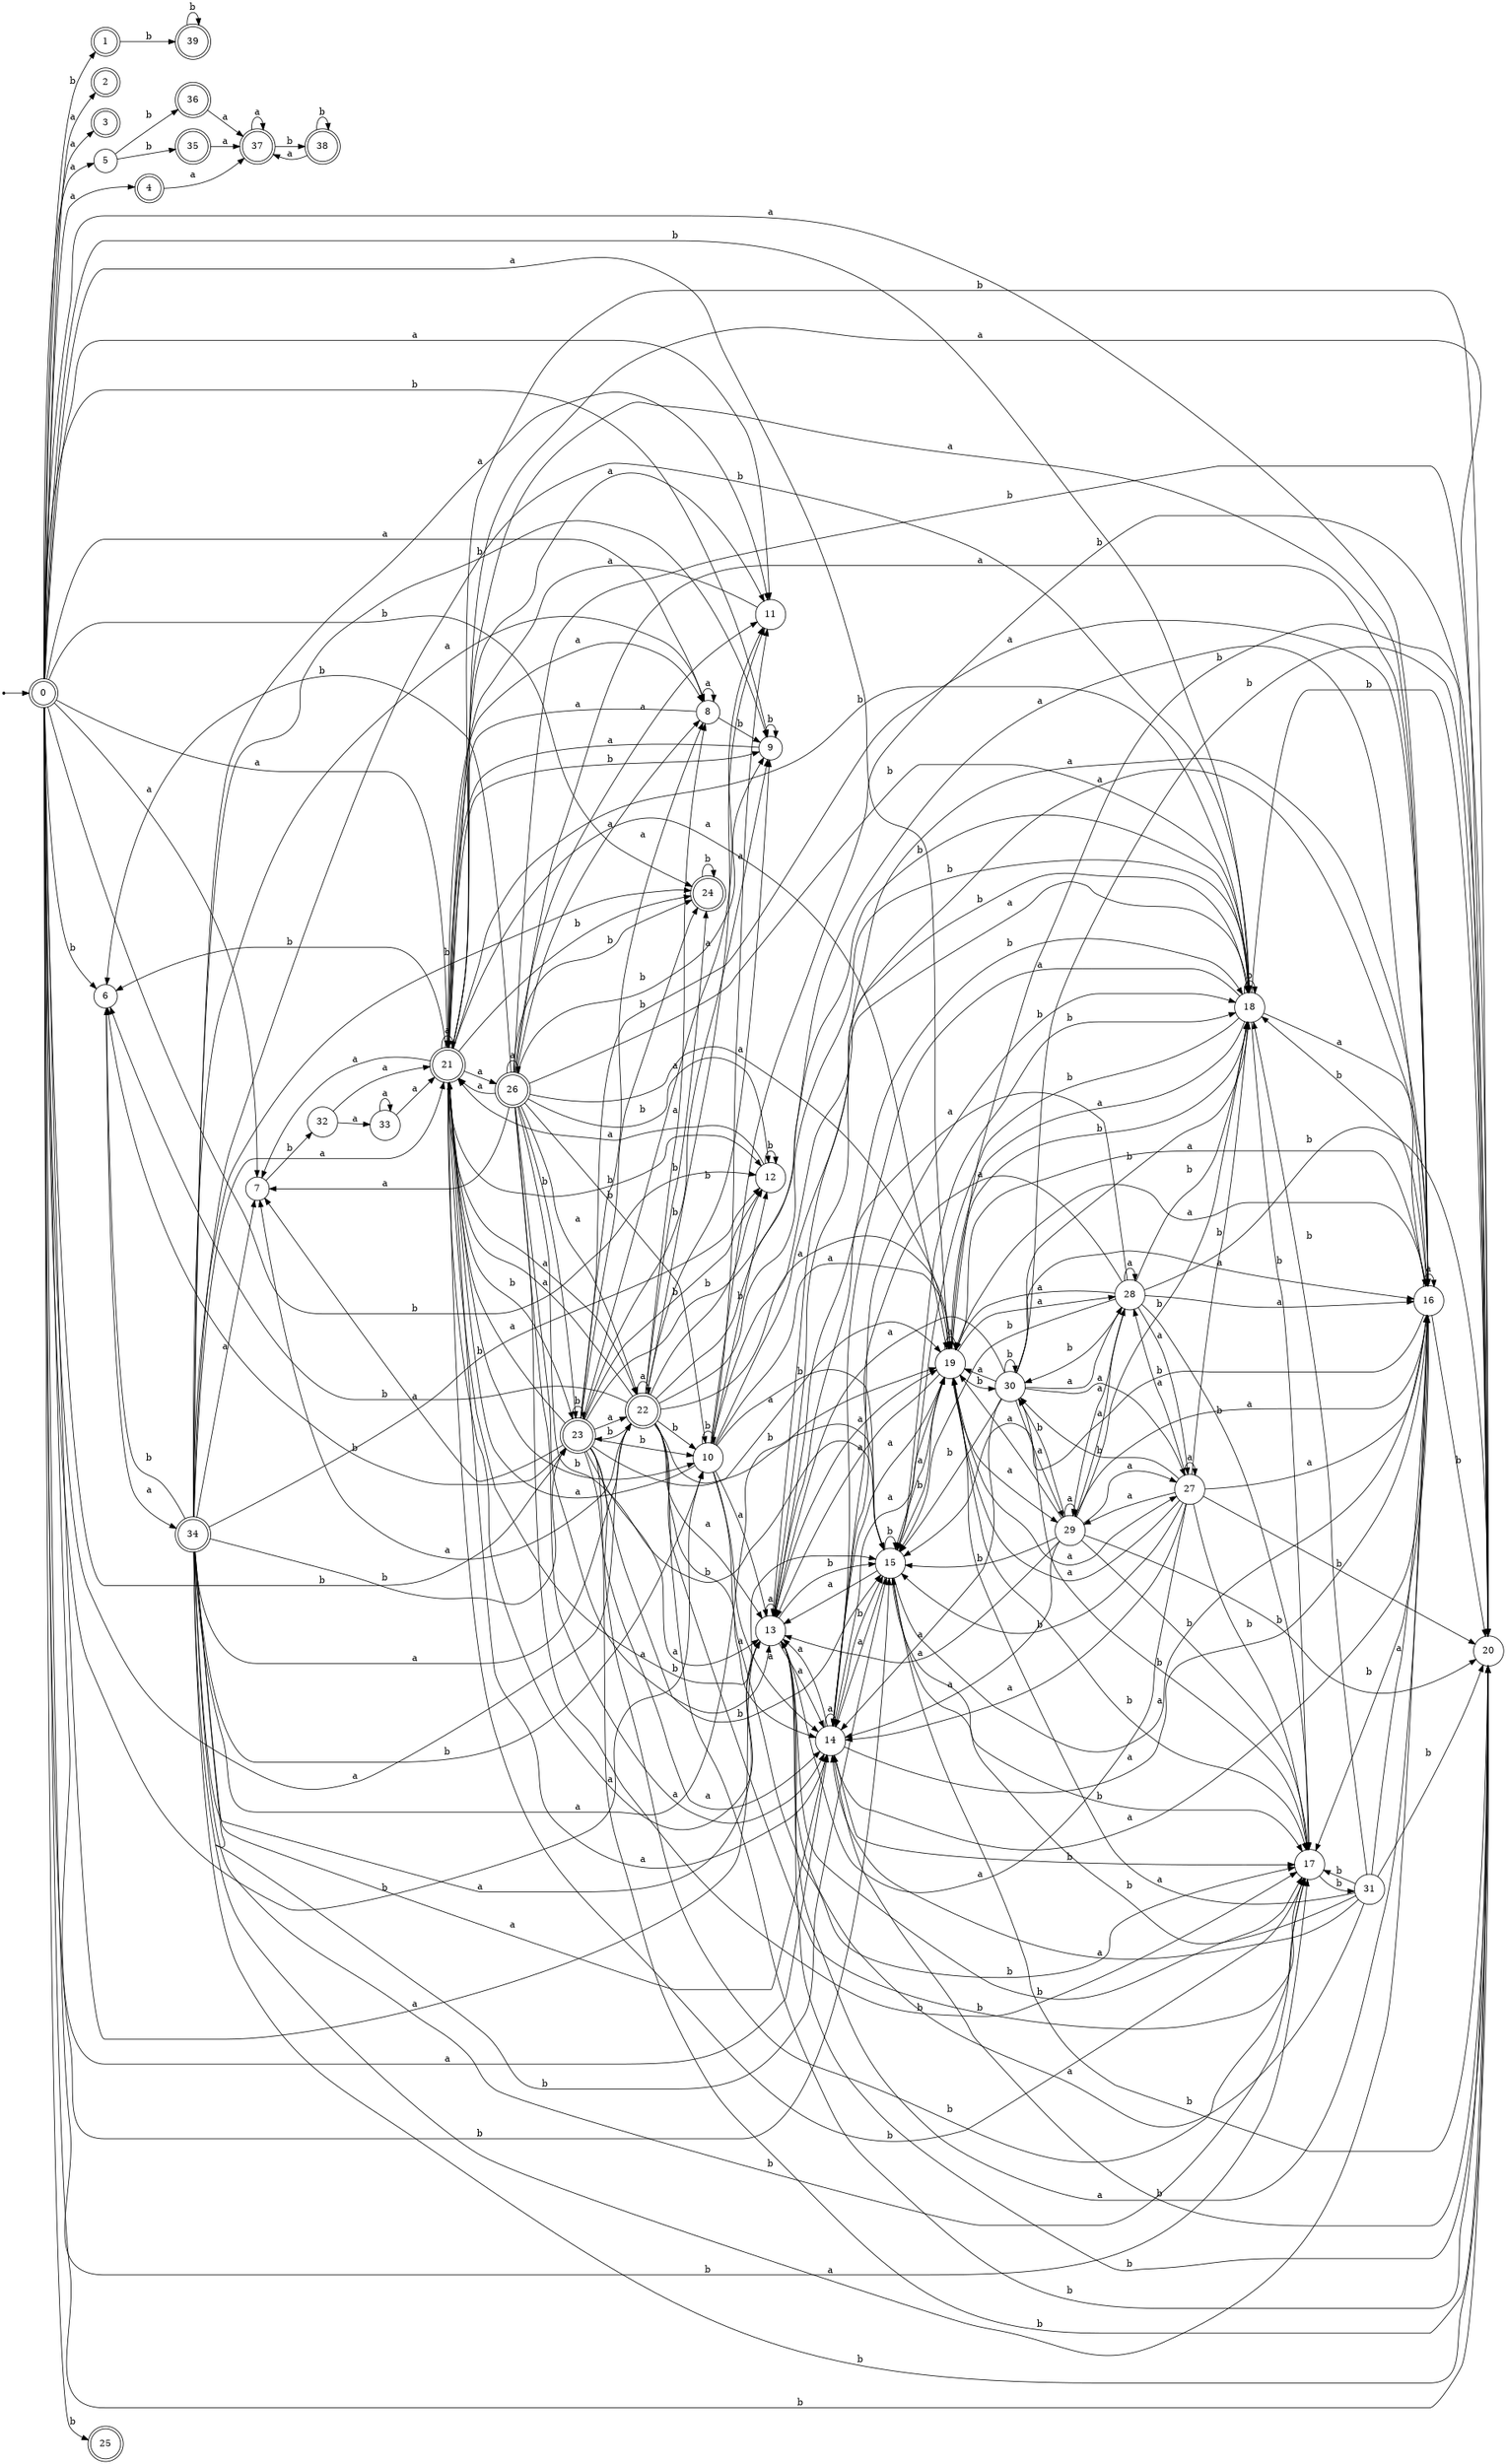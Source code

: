 digraph finite_state_machine {
rankdir=LR;
size="20,20";
node [shape = point]; "dummy0"
node [shape = doublecircle]; "0";"dummy0" -> "0";
node [shape = doublecircle]; "1";node [shape = doublecircle]; "2";node [shape = doublecircle]; "3";node [shape = doublecircle]; "4";node [shape = circle]; "5";
node [shape = circle]; "6";
node [shape = circle]; "7";
node [shape = circle]; "8";
node [shape = circle]; "9";
node [shape = circle]; "10";
node [shape = circle]; "11";
node [shape = circle]; "12";
node [shape = circle]; "13";
node [shape = circle]; "14";
node [shape = circle]; "15";
node [shape = circle]; "16";
node [shape = circle]; "17";
node [shape = circle]; "18";
node [shape = circle]; "19";
node [shape = circle]; "20";
node [shape = doublecircle]; "21";node [shape = doublecircle]; "22";node [shape = doublecircle]; "23";node [shape = doublecircle]; "24";node [shape = doublecircle]; "25";node [shape = doublecircle]; "26";node [shape = circle]; "27";
node [shape = circle]; "28";
node [shape = circle]; "29";
node [shape = circle]; "30";
node [shape = circle]; "31";
node [shape = circle]; "32";
node [shape = circle]; "33";
node [shape = doublecircle]; "34";node [shape = doublecircle]; "35";node [shape = doublecircle]; "36";node [shape = doublecircle]; "37";node [shape = doublecircle]; "38";node [shape = doublecircle]; "39";"0" -> "1" [label = "b"];
 "0" -> "6" [label = "b"];
 "0" -> "9" [label = "b"];
 "0" -> "10" [label = "b"];
 "0" -> "12" [label = "b"];
 "0" -> "15" [label = "b"];
 "0" -> "17" [label = "b"];
 "0" -> "18" [label = "b"];
 "0" -> "20" [label = "b"];
 "0" -> "23" [label = "b"];
 "0" -> "24" [label = "b"];
 "0" -> "25" [label = "b"];
 "0" -> "2" [label = "a"];
 "0" -> "3" [label = "a"];
 "0" -> "4" [label = "a"];
 "0" -> "5" [label = "a"];
 "0" -> "7" [label = "a"];
 "0" -> "8" [label = "a"];
 "0" -> "11" [label = "a"];
 "0" -> "13" [label = "a"];
 "0" -> "14" [label = "a"];
 "0" -> "16" [label = "a"];
 "0" -> "19" [label = "a"];
 "0" -> "21" [label = "a"];
 "0" -> "22" [label = "a"];
 "24" -> "24" [label = "b"];
 "23" -> "6" [label = "b"];
 "23" -> "9" [label = "b"];
 "23" -> "10" [label = "b"];
 "23" -> "12" [label = "b"];
 "23" -> "15" [label = "b"];
 "23" -> "17" [label = "b"];
 "23" -> "18" [label = "b"];
 "23" -> "20" [label = "b"];
 "23" -> "23" [label = "b"];
 "23" -> "24" [label = "b"];
 "23" -> "7" [label = "a"];
 "23" -> "8" [label = "a"];
 "23" -> "11" [label = "a"];
 "23" -> "13" [label = "a"];
 "23" -> "14" [label = "a"];
 "23" -> "16" [label = "a"];
 "23" -> "19" [label = "a"];
 "23" -> "21" [label = "a"];
 "23" -> "22" [label = "a"];
 "22" -> "7" [label = "a"];
 "22" -> "8" [label = "a"];
 "22" -> "11" [label = "a"];
 "22" -> "13" [label = "a"];
 "22" -> "14" [label = "a"];
 "22" -> "16" [label = "a"];
 "22" -> "19" [label = "a"];
 "22" -> "21" [label = "a"];
 "22" -> "22" [label = "a"];
 "22" -> "6" [label = "b"];
 "22" -> "9" [label = "b"];
 "22" -> "10" [label = "b"];
 "22" -> "12" [label = "b"];
 "22" -> "15" [label = "b"];
 "22" -> "17" [label = "b"];
 "22" -> "18" [label = "b"];
 "22" -> "20" [label = "b"];
 "22" -> "23" [label = "b"];
 "22" -> "24" [label = "b"];
 "21" -> "7" [label = "a"];
 "21" -> "8" [label = "a"];
 "21" -> "11" [label = "a"];
 "21" -> "13" [label = "a"];
 "21" -> "14" [label = "a"];
 "21" -> "16" [label = "a"];
 "21" -> "19" [label = "a"];
 "21" -> "21" [label = "a"];
 "21" -> "22" [label = "a"];
 "21" -> "26" [label = "a"];
 "21" -> "6" [label = "b"];
 "21" -> "9" [label = "b"];
 "21" -> "10" [label = "b"];
 "21" -> "12" [label = "b"];
 "21" -> "15" [label = "b"];
 "21" -> "17" [label = "b"];
 "21" -> "18" [label = "b"];
 "21" -> "20" [label = "b"];
 "21" -> "23" [label = "b"];
 "21" -> "24" [label = "b"];
 "26" -> "7" [label = "a"];
 "26" -> "8" [label = "a"];
 "26" -> "11" [label = "a"];
 "26" -> "13" [label = "a"];
 "26" -> "14" [label = "a"];
 "26" -> "16" [label = "a"];
 "26" -> "19" [label = "a"];
 "26" -> "21" [label = "a"];
 "26" -> "22" [label = "a"];
 "26" -> "26" [label = "a"];
 "26" -> "6" [label = "b"];
 "26" -> "9" [label = "b"];
 "26" -> "10" [label = "b"];
 "26" -> "12" [label = "b"];
 "26" -> "15" [label = "b"];
 "26" -> "17" [label = "b"];
 "26" -> "18" [label = "b"];
 "26" -> "20" [label = "b"];
 "26" -> "23" [label = "b"];
 "26" -> "24" [label = "b"];
 "20" -> "21" [label = "a"];
 "19" -> "16" [label = "a"];
 "19" -> "29" [label = "a"];
 "19" -> "19" [label = "a"];
 "19" -> "27" [label = "a"];
 "19" -> "28" [label = "a"];
 "19" -> "13" [label = "a"];
 "19" -> "14" [label = "a"];
 "19" -> "17" [label = "b"];
 "19" -> "18" [label = "b"];
 "19" -> "20" [label = "b"];
 "19" -> "30" [label = "b"];
 "19" -> "15" [label = "b"];
 "30" -> "17" [label = "b"];
 "30" -> "18" [label = "b"];
 "30" -> "20" [label = "b"];
 "30" -> "30" [label = "b"];
 "30" -> "15" [label = "b"];
 "30" -> "16" [label = "a"];
 "30" -> "29" [label = "a"];
 "30" -> "19" [label = "a"];
 "30" -> "27" [label = "a"];
 "30" -> "28" [label = "a"];
 "30" -> "13" [label = "a"];
 "30" -> "14" [label = "a"];
 "29" -> "16" [label = "a"];
 "29" -> "29" [label = "a"];
 "29" -> "19" [label = "a"];
 "29" -> "27" [label = "a"];
 "29" -> "28" [label = "a"];
 "29" -> "13" [label = "a"];
 "29" -> "14" [label = "a"];
 "29" -> "17" [label = "b"];
 "29" -> "18" [label = "b"];
 "29" -> "20" [label = "b"];
 "29" -> "30" [label = "b"];
 "29" -> "15" [label = "b"];
 "28" -> "16" [label = "a"];
 "28" -> "29" [label = "a"];
 "28" -> "19" [label = "a"];
 "28" -> "27" [label = "a"];
 "28" -> "28" [label = "a"];
 "28" -> "13" [label = "a"];
 "28" -> "14" [label = "a"];
 "28" -> "17" [label = "b"];
 "28" -> "18" [label = "b"];
 "28" -> "20" [label = "b"];
 "28" -> "30" [label = "b"];
 "28" -> "15" [label = "b"];
 "27" -> "16" [label = "a"];
 "27" -> "29" [label = "a"];
 "27" -> "19" [label = "a"];
 "27" -> "27" [label = "a"];
 "27" -> "28" [label = "a"];
 "27" -> "13" [label = "a"];
 "27" -> "14" [label = "a"];
 "27" -> "17" [label = "b"];
 "27" -> "18" [label = "b"];
 "27" -> "20" [label = "b"];
 "27" -> "30" [label = "b"];
 "27" -> "15" [label = "b"];
 "18" -> "17" [label = "b"];
 "18" -> "18" [label = "b"];
 "18" -> "20" [label = "b"];
 "18" -> "15" [label = "b"];
 "18" -> "16" [label = "a"];
 "18" -> "19" [label = "a"];
 "18" -> "13" [label = "a"];
 "18" -> "14" [label = "a"];
 "17" -> "31" [label = "b"];
 "31" -> "17" [label = "b"];
 "31" -> "18" [label = "b"];
 "31" -> "20" [label = "b"];
 "31" -> "15" [label = "b"];
 "31" -> "16" [label = "a"];
 "31" -> "19" [label = "a"];
 "31" -> "13" [label = "a"];
 "31" -> "14" [label = "a"];
 "16" -> "16" [label = "a"];
 "16" -> "19" [label = "a"];
 "16" -> "13" [label = "a"];
 "16" -> "14" [label = "a"];
 "16" -> "17" [label = "b"];
 "16" -> "18" [label = "b"];
 "16" -> "20" [label = "b"];
 "16" -> "15" [label = "b"];
 "15" -> "17" [label = "b"];
 "15" -> "18" [label = "b"];
 "15" -> "20" [label = "b"];
 "15" -> "15" [label = "b"];
 "15" -> "16" [label = "a"];
 "15" -> "19" [label = "a"];
 "15" -> "13" [label = "a"];
 "15" -> "14" [label = "a"];
 "14" -> "16" [label = "a"];
 "14" -> "19" [label = "a"];
 "14" -> "13" [label = "a"];
 "14" -> "14" [label = "a"];
 "14" -> "17" [label = "b"];
 "14" -> "18" [label = "b"];
 "14" -> "20" [label = "b"];
 "14" -> "15" [label = "b"];
 "13" -> "16" [label = "a"];
 "13" -> "19" [label = "a"];
 "13" -> "13" [label = "a"];
 "13" -> "14" [label = "a"];
 "13" -> "17" [label = "b"];
 "13" -> "18" [label = "b"];
 "13" -> "20" [label = "b"];
 "13" -> "15" [label = "b"];
 "12" -> "12" [label = "b"];
 "12" -> "21" [label = "a"];
 "11" -> "21" [label = "a"];
 "10" -> "17" [label = "b"];
 "10" -> "18" [label = "b"];
 "10" -> "20" [label = "b"];
 "10" -> "10" [label = "b"];
 "10" -> "12" [label = "b"];
 "10" -> "15" [label = "b"];
 "10" -> "16" [label = "a"];
 "10" -> "19" [label = "a"];
 "10" -> "21" [label = "a"];
 "10" -> "11" [label = "a"];
 "10" -> "13" [label = "a"];
 "10" -> "14" [label = "a"];
 "9" -> "9" [label = "b"];
 "9" -> "21" [label = "a"];
 "8" -> "8" [label = "a"];
 "8" -> "21" [label = "a"];
 "8" -> "9" [label = "b"];
 "7" -> "32" [label = "b"];
 "32" -> "33" [label = "a"];
 "32" -> "21" [label = "a"];
 "33" -> "33" [label = "a"];
 "33" -> "21" [label = "a"];
 "6" -> "34" [label = "a"];
 "34" -> "6" [label = "b"];
 "34" -> "9" [label = "b"];
 "34" -> "10" [label = "b"];
 "34" -> "12" [label = "b"];
 "34" -> "15" [label = "b"];
 "34" -> "17" [label = "b"];
 "34" -> "18" [label = "b"];
 "34" -> "20" [label = "b"];
 "34" -> "23" [label = "b"];
 "34" -> "24" [label = "b"];
 "34" -> "7" [label = "a"];
 "34" -> "8" [label = "a"];
 "34" -> "11" [label = "a"];
 "34" -> "13" [label = "a"];
 "34" -> "14" [label = "a"];
 "34" -> "16" [label = "a"];
 "34" -> "19" [label = "a"];
 "34" -> "21" [label = "a"];
 "34" -> "22" [label = "a"];
 "5" -> "35" [label = "b"];
 "5" -> "36" [label = "b"];
 "36" -> "37" [label = "a"];
 "37" -> "37" [label = "a"];
 "37" -> "38" [label = "b"];
 "38" -> "38" [label = "b"];
 "38" -> "37" [label = "a"];
 "35" -> "37" [label = "a"];
 "4" -> "37" [label = "a"];
 "1" -> "39" [label = "b"];
 "39" -> "39" [label = "b"];
 }
